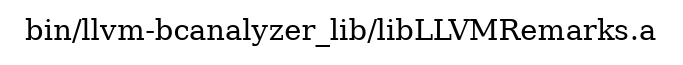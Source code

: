 digraph "bin/llvm-bcanalyzer_lib/libLLVMRemarks.a" {
	label="bin/llvm-bcanalyzer_lib/libLLVMRemarks.a";
	rankdir=LR;

}
